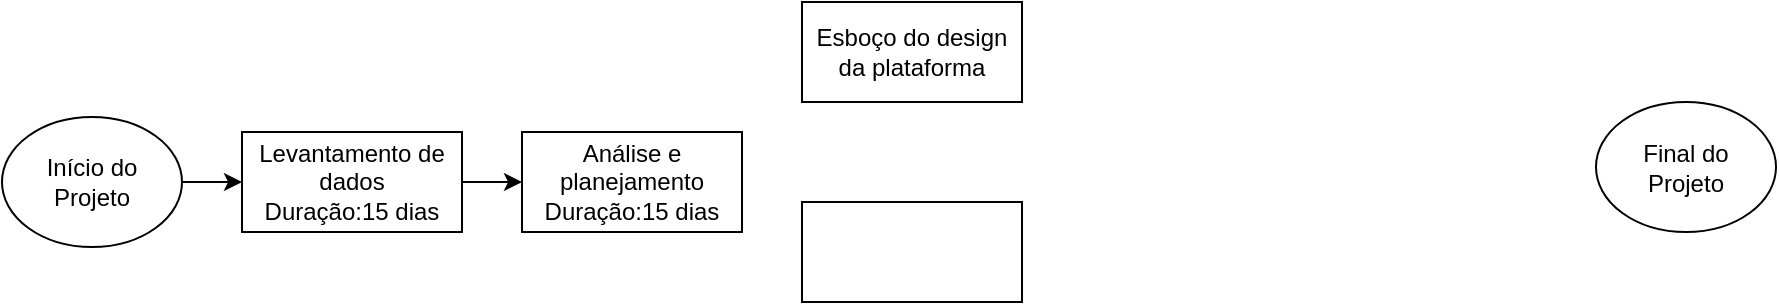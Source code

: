 <mxfile version="22.1.0" type="github">
  <diagram name="Página-1" id="uX1cRTSGqQIuIfklaSvz">
    <mxGraphModel dx="1002" dy="569" grid="1" gridSize="10" guides="1" tooltips="1" connect="1" arrows="1" fold="1" page="1" pageScale="1" pageWidth="827" pageHeight="1169" math="0" shadow="0">
      <root>
        <mxCell id="0" />
        <mxCell id="1" parent="0" />
        <mxCell id="LORWF3_VWUI8dcK7ASF6-14" value="" style="edgeStyle=orthogonalEdgeStyle;rounded=0;orthogonalLoop=1;jettySize=auto;html=1;" edge="1" parent="1" source="LORWF3_VWUI8dcK7ASF6-7" target="LORWF3_VWUI8dcK7ASF6-10">
          <mxGeometry relative="1" as="geometry" />
        </mxCell>
        <mxCell id="LORWF3_VWUI8dcK7ASF6-7" value="Início do &lt;br&gt;Projeto" style="ellipse;whiteSpace=wrap;html=1;" vertex="1" parent="1">
          <mxGeometry x="30" y="277.5" width="90" height="65" as="geometry" />
        </mxCell>
        <mxCell id="LORWF3_VWUI8dcK7ASF6-15" value="" style="edgeStyle=orthogonalEdgeStyle;rounded=0;orthogonalLoop=1;jettySize=auto;html=1;" edge="1" parent="1" source="LORWF3_VWUI8dcK7ASF6-10" target="LORWF3_VWUI8dcK7ASF6-12">
          <mxGeometry relative="1" as="geometry" />
        </mxCell>
        <mxCell id="LORWF3_VWUI8dcK7ASF6-10" value="Levantamento de dados&lt;br style=&quot;border-color: var(--border-color);&quot;&gt;Duração:15 dias" style="rounded=0;whiteSpace=wrap;html=1;" vertex="1" parent="1">
          <mxGeometry x="150" y="285" width="110" height="50" as="geometry" />
        </mxCell>
        <mxCell id="LORWF3_VWUI8dcK7ASF6-12" value="Análise e planejamento&lt;br style=&quot;border-color: var(--border-color);&quot;&gt;Duração:15 dias" style="rounded=0;whiteSpace=wrap;html=1;" vertex="1" parent="1">
          <mxGeometry x="290" y="285" width="110" height="50" as="geometry" />
        </mxCell>
        <mxCell id="LORWF3_VWUI8dcK7ASF6-16" value="Esboço do design da plataforma" style="rounded=0;whiteSpace=wrap;html=1;" vertex="1" parent="1">
          <mxGeometry x="430" y="220" width="110" height="50" as="geometry" />
        </mxCell>
        <mxCell id="LORWF3_VWUI8dcK7ASF6-17" value="Final do &lt;br&gt;Projeto" style="ellipse;whiteSpace=wrap;html=1;" vertex="1" parent="1">
          <mxGeometry x="827" y="270" width="90" height="65" as="geometry" />
        </mxCell>
        <mxCell id="LORWF3_VWUI8dcK7ASF6-19" value="" style="rounded=0;whiteSpace=wrap;html=1;" vertex="1" parent="1">
          <mxGeometry x="430" y="320" width="110" height="50" as="geometry" />
        </mxCell>
      </root>
    </mxGraphModel>
  </diagram>
</mxfile>

